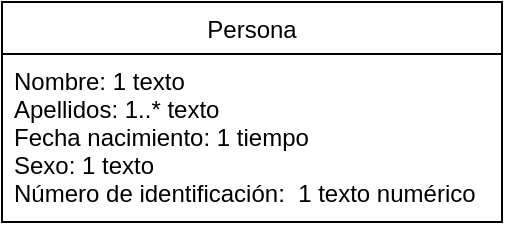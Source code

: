 <mxfile>
    <diagram id="CCBVtA-G9pLtg96RcLDo" name="Página-1">
        <mxGraphModel dx="582" dy="314" grid="1" gridSize="10" guides="1" tooltips="1" connect="1" arrows="1" fold="1" page="1" pageScale="1" pageWidth="827" pageHeight="1169" math="0" shadow="0">
            <root>
                <mxCell id="0"/>
                <mxCell id="1" parent="0"/>
                <mxCell id="2" value="Persona" style="swimlane;fontStyle=0;childLayout=stackLayout;horizontal=1;startSize=26;fillColor=none;horizontalStack=0;resizeParent=1;resizeParentMax=0;resizeLast=0;collapsible=1;marginBottom=0;" parent="1" vertex="1">
                    <mxGeometry x="289" y="20" width="250" height="110" as="geometry"/>
                </mxCell>
                <mxCell id="3" value="Nombre: 1 texto&#10;Apellidos: 1..* texto&#10;Fecha nacimiento: 1 tiempo&#10;Sexo: 1 texto&#10;Número de identificación:  1 texto numérico" style="text;strokeColor=none;fillColor=none;align=left;verticalAlign=top;spacingLeft=4;spacingRight=4;overflow=hidden;rotatable=0;points=[[0,0.5],[1,0.5]];portConstraint=eastwest;" parent="2" vertex="1">
                    <mxGeometry y="26" width="250" height="84" as="geometry"/>
                </mxCell>
            </root>
        </mxGraphModel>
    </diagram>
</mxfile>
